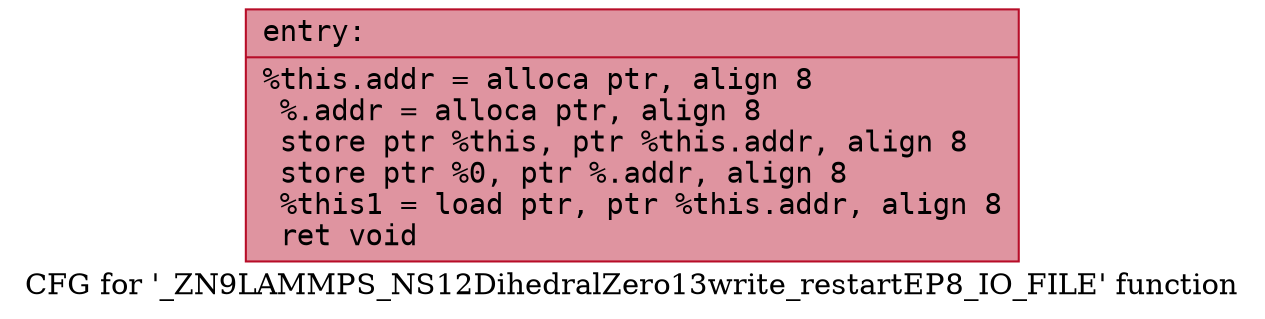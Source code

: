 digraph "CFG for '_ZN9LAMMPS_NS12DihedralZero13write_restartEP8_IO_FILE' function" {
	label="CFG for '_ZN9LAMMPS_NS12DihedralZero13write_restartEP8_IO_FILE' function";

	Node0x5577496c98b0 [shape=record,color="#b70d28ff", style=filled, fillcolor="#b70d2870" fontname="Courier",label="{entry:\l|  %this.addr = alloca ptr, align 8\l  %.addr = alloca ptr, align 8\l  store ptr %this, ptr %this.addr, align 8\l  store ptr %0, ptr %.addr, align 8\l  %this1 = load ptr, ptr %this.addr, align 8\l  ret void\l}"];
}

